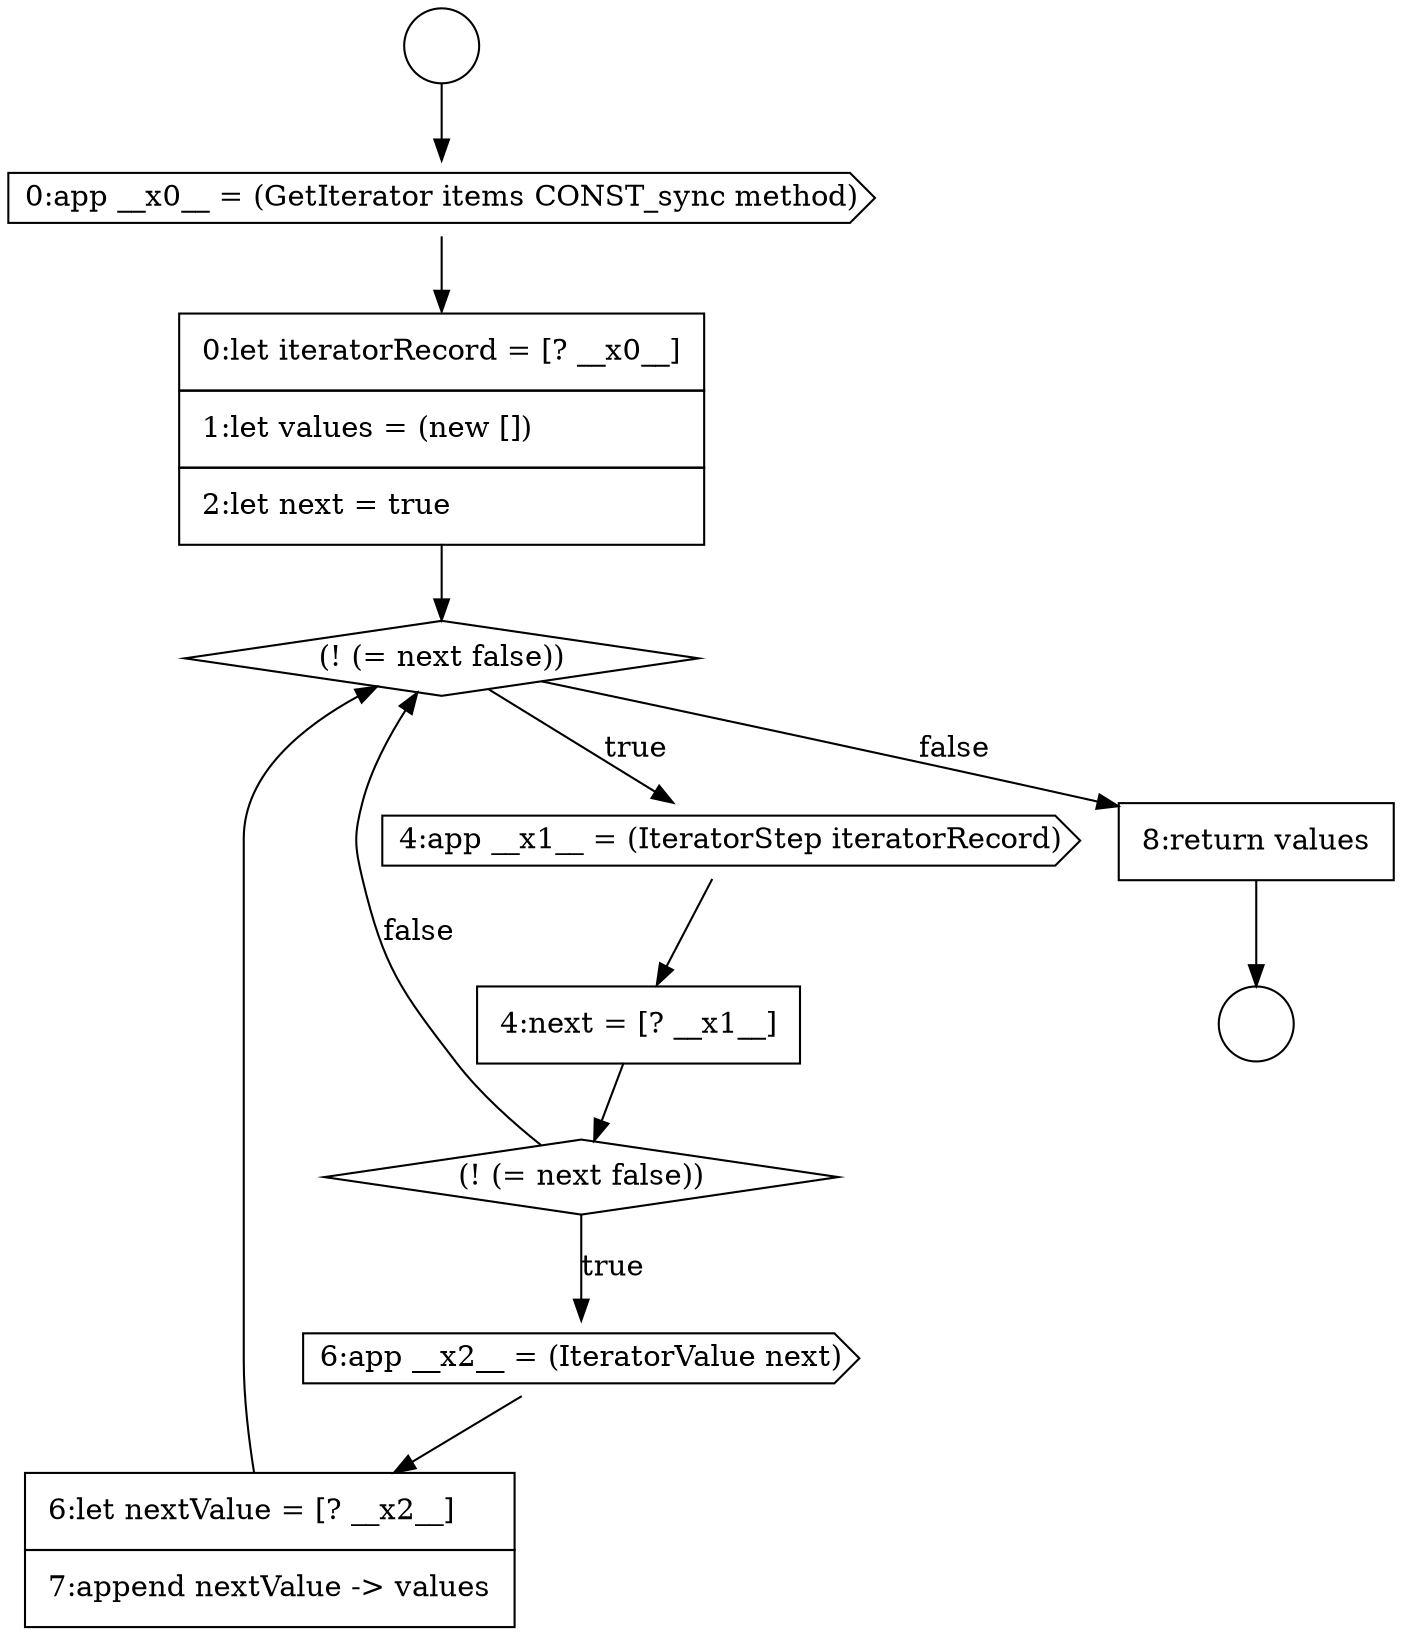 digraph {
  node16730 [shape=cds, label=<<font color="black">0:app __x0__ = (GetIterator items CONST_sync method)</font>> color="black" fillcolor="white" style=filled]
  node16733 [shape=cds, label=<<font color="black">4:app __x1__ = (IteratorStep iteratorRecord)</font>> color="black" fillcolor="white" style=filled]
  node16736 [shape=cds, label=<<font color="black">6:app __x2__ = (IteratorValue next)</font>> color="black" fillcolor="white" style=filled]
  node16729 [shape=circle label=" " color="black" fillcolor="white" style=filled]
  node16737 [shape=none, margin=0, label=<<font color="black">
    <table border="0" cellborder="1" cellspacing="0" cellpadding="10">
      <tr><td align="left">6:let nextValue = [? __x2__]</td></tr>
      <tr><td align="left">7:append nextValue -&gt; values</td></tr>
    </table>
  </font>> color="black" fillcolor="white" style=filled]
  node16731 [shape=none, margin=0, label=<<font color="black">
    <table border="0" cellborder="1" cellspacing="0" cellpadding="10">
      <tr><td align="left">0:let iteratorRecord = [? __x0__]</td></tr>
      <tr><td align="left">1:let values = (new [])</td></tr>
      <tr><td align="left">2:let next = true</td></tr>
    </table>
  </font>> color="black" fillcolor="white" style=filled]
  node16738 [shape=none, margin=0, label=<<font color="black">
    <table border="0" cellborder="1" cellspacing="0" cellpadding="10">
      <tr><td align="left">8:return values</td></tr>
    </table>
  </font>> color="black" fillcolor="white" style=filled]
  node16734 [shape=none, margin=0, label=<<font color="black">
    <table border="0" cellborder="1" cellspacing="0" cellpadding="10">
      <tr><td align="left">4:next = [? __x1__]</td></tr>
    </table>
  </font>> color="black" fillcolor="white" style=filled]
  node16728 [shape=circle label=" " color="black" fillcolor="white" style=filled]
  node16735 [shape=diamond, label=<<font color="black">(! (= next false))</font>> color="black" fillcolor="white" style=filled]
  node16732 [shape=diamond, label=<<font color="black">(! (= next false))</font>> color="black" fillcolor="white" style=filled]
  node16737 -> node16732 [ color="black"]
  node16731 -> node16732 [ color="black"]
  node16732 -> node16733 [label=<<font color="black">true</font>> color="black"]
  node16732 -> node16738 [label=<<font color="black">false</font>> color="black"]
  node16733 -> node16734 [ color="black"]
  node16736 -> node16737 [ color="black"]
  node16730 -> node16731 [ color="black"]
  node16735 -> node16736 [label=<<font color="black">true</font>> color="black"]
  node16735 -> node16732 [label=<<font color="black">false</font>> color="black"]
  node16728 -> node16730 [ color="black"]
  node16738 -> node16729 [ color="black"]
  node16734 -> node16735 [ color="black"]
}
